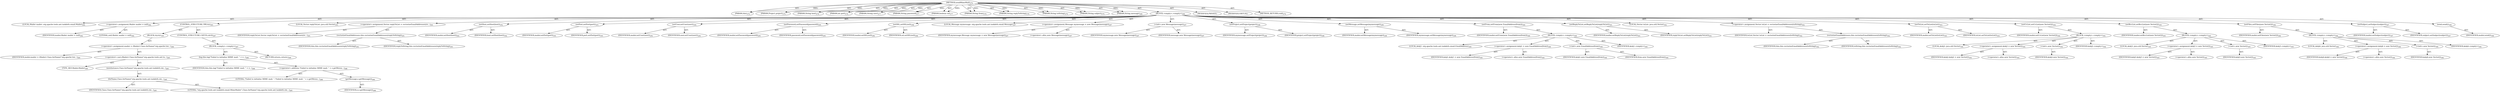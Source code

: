 digraph "sendMimeMail" {  
"111669149700" [label = <(METHOD,sendMimeMail)<SUB>276</SUB>> ]
"115964116993" [label = <(PARAM,this)<SUB>276</SUB>> ]
"115964117009" [label = <(PARAM,Project project)<SUB>276</SUB>> ]
"115964117010" [label = <(PARAM,String host)<SUB>276</SUB>> ]
"115964117011" [label = <(PARAM,int port)<SUB>276</SUB>> ]
"115964117012" [label = <(PARAM,String user)<SUB>277</SUB>> ]
"115964117013" [label = <(PARAM,String password)<SUB>277</SUB>> ]
"115964117014" [label = <(PARAM,boolean ssl)<SUB>277</SUB>> ]
"115964117015" [label = <(PARAM,String from)<SUB>278</SUB>> ]
"115964117016" [label = <(PARAM,String replyToString)<SUB>278</SUB>> ]
"115964117017" [label = <(PARAM,String toString)<SUB>279</SUB>> ]
"115964117018" [label = <(PARAM,String subject)<SUB>279</SUB>> ]
"115964117019" [label = <(PARAM,String message)<SUB>280</SUB>> ]
"25769803799" [label = <(BLOCK,&lt;empty&gt;,&lt;empty&gt;)<SUB>280</SUB>> ]
"94489280539" [label = <(LOCAL,Mailer mailer: org.apache.tools.ant.taskdefs.email.Mailer)<SUB>282</SUB>> ]
"30064771194" [label = <(&lt;operator&gt;.assignment,Mailer mailer = null)<SUB>282</SUB>> ]
"68719476885" [label = <(IDENTIFIER,mailer,Mailer mailer = null)<SUB>282</SUB>> ]
"90194313258" [label = <(LITERAL,null,Mailer mailer = null)<SUB>282</SUB>> ]
"47244640274" [label = <(CONTROL_STRUCTURE,TRY,try)<SUB>283</SUB>> ]
"25769803800" [label = <(BLOCK,try,try)<SUB>283</SUB>> ]
"30064771195" [label = <(&lt;operator&gt;.assignment,mailer = (Mailer) Class.forName(&quot;org.apache.too...)<SUB>284</SUB>> ]
"68719476886" [label = <(IDENTIFIER,mailer,mailer = (Mailer) Class.forName(&quot;org.apache.too...)<SUB>284</SUB>> ]
"30064771196" [label = <(&lt;operator&gt;.cast,(Mailer) Class.forName(&quot;org.apache.tools.ant.ta...)<SUB>285</SUB>> ]
"180388626435" [label = <(TYPE_REF,Mailer,Mailer)<SUB>285</SUB>> ]
"30064771197" [label = <(newInstance,Class.forName(&quot;org.apache.tools.ant.taskdefs.em...)<SUB>285</SUB>> ]
"30064771198" [label = <(forName,Class.forName(&quot;org.apache.tools.ant.taskdefs.em...)<SUB>285</SUB>> ]
"68719476887" [label = <(IDENTIFIER,Class,Class.forName(&quot;org.apache.tools.ant.taskdefs.em...)<SUB>285</SUB>> ]
"90194313259" [label = <(LITERAL,&quot;org.apache.tools.ant.taskdefs.email.MimeMailer&quot;,Class.forName(&quot;org.apache.tools.ant.taskdefs.em...)<SUB>285</SUB>> ]
"47244640275" [label = <(CONTROL_STRUCTURE,CATCH,catch)<SUB>287</SUB>> ]
"25769803801" [label = <(BLOCK,&lt;empty&gt;,&lt;empty&gt;)<SUB>287</SUB>> ]
"30064771199" [label = <(log,this.log(&quot;Failed to initialise MIME mail: &quot; + e...)<SUB>288</SUB>> ]
"68719476748" [label = <(IDENTIFIER,this,this.log(&quot;Failed to initialise MIME mail: &quot; + e...)<SUB>288</SUB>> ]
"30064771200" [label = <(&lt;operator&gt;.addition,&quot;Failed to initialise MIME mail: &quot; + e.getMessa...)<SUB>288</SUB>> ]
"90194313260" [label = <(LITERAL,&quot;Failed to initialise MIME mail: &quot;,&quot;Failed to initialise MIME mail: &quot; + e.getMessa...)<SUB>288</SUB>> ]
"30064771201" [label = <(getMessage,e.getMessage())<SUB>288</SUB>> ]
"68719476888" [label = <(IDENTIFIER,e,e.getMessage())<SUB>288</SUB>> ]
"146028888066" [label = <(RETURN,return;,return;)<SUB>289</SUB>> ]
"94489280540" [label = <(LOCAL,Vector replyToList: java.util.Vector)<SUB>291</SUB>> ]
"30064771202" [label = <(&lt;operator&gt;.assignment,Vector replyToList = vectorizeEmailAddresses(re...)<SUB>291</SUB>> ]
"68719476889" [label = <(IDENTIFIER,replyToList,Vector replyToList = vectorizeEmailAddresses(re...)<SUB>291</SUB>> ]
"30064771203" [label = <(vectorizeEmailAddresses,this.vectorizeEmailAddresses(replyToString))<SUB>291</SUB>> ]
"68719476749" [label = <(IDENTIFIER,this,this.vectorizeEmailAddresses(replyToString))<SUB>291</SUB>> ]
"68719476890" [label = <(IDENTIFIER,replyToString,this.vectorizeEmailAddresses(replyToString))<SUB>291</SUB>> ]
"30064771204" [label = <(setHost,setHost(host))<SUB>292</SUB>> ]
"68719476891" [label = <(IDENTIFIER,mailer,setHost(host))<SUB>292</SUB>> ]
"68719476892" [label = <(IDENTIFIER,host,setHost(host))<SUB>292</SUB>> ]
"30064771205" [label = <(setPort,setPort(port))<SUB>293</SUB>> ]
"68719476893" [label = <(IDENTIFIER,mailer,setPort(port))<SUB>293</SUB>> ]
"68719476894" [label = <(IDENTIFIER,port,setPort(port))<SUB>293</SUB>> ]
"30064771206" [label = <(setUser,setUser(user))<SUB>294</SUB>> ]
"68719476895" [label = <(IDENTIFIER,mailer,setUser(user))<SUB>294</SUB>> ]
"68719476896" [label = <(IDENTIFIER,user,setUser(user))<SUB>294</SUB>> ]
"30064771207" [label = <(setPassword,setPassword(password))<SUB>295</SUB>> ]
"68719476897" [label = <(IDENTIFIER,mailer,setPassword(password))<SUB>295</SUB>> ]
"68719476898" [label = <(IDENTIFIER,password,setPassword(password))<SUB>295</SUB>> ]
"30064771208" [label = <(setSSL,setSSL(ssl))<SUB>296</SUB>> ]
"68719476899" [label = <(IDENTIFIER,mailer,setSSL(ssl))<SUB>296</SUB>> ]
"68719476900" [label = <(IDENTIFIER,ssl,setSSL(ssl))<SUB>296</SUB>> ]
"94489280541" [label = <(LOCAL,Message mymessage: org.apache.tools.ant.taskdefs.email.Message)<SUB>297</SUB>> ]
"30064771209" [label = <(&lt;operator&gt;.assignment,Message mymessage = new Message(message))<SUB>297</SUB>> ]
"68719476901" [label = <(IDENTIFIER,mymessage,Message mymessage = new Message(message))<SUB>297</SUB>> ]
"30064771210" [label = <(&lt;operator&gt;.alloc,new Message(message))<SUB>297</SUB>> ]
"30064771211" [label = <(&lt;init&gt;,new Message(message))<SUB>297</SUB>> ]
"68719476902" [label = <(IDENTIFIER,mymessage,new Message(message))<SUB>297</SUB>> ]
"68719476903" [label = <(IDENTIFIER,message,new Message(message))<SUB>297</SUB>> ]
"30064771212" [label = <(setProject,setProject(project))<SUB>298</SUB>> ]
"68719476904" [label = <(IDENTIFIER,mymessage,setProject(project))<SUB>298</SUB>> ]
"68719476905" [label = <(IDENTIFIER,project,setProject(project))<SUB>298</SUB>> ]
"30064771213" [label = <(setMessage,setMessage(mymessage))<SUB>299</SUB>> ]
"68719476906" [label = <(IDENTIFIER,mailer,setMessage(mymessage))<SUB>299</SUB>> ]
"68719476907" [label = <(IDENTIFIER,mymessage,setMessage(mymessage))<SUB>299</SUB>> ]
"30064771214" [label = <(setFrom,setFrom(new EmailAddress(from)))<SUB>300</SUB>> ]
"68719476908" [label = <(IDENTIFIER,mailer,setFrom(new EmailAddress(from)))<SUB>300</SUB>> ]
"25769803802" [label = <(BLOCK,&lt;empty&gt;,&lt;empty&gt;)<SUB>300</SUB>> ]
"94489280542" [label = <(LOCAL,$obj1: org.apache.tools.ant.taskdefs.email.EmailAddress)<SUB>300</SUB>> ]
"30064771215" [label = <(&lt;operator&gt;.assignment,$obj1 = new EmailAddress(from))<SUB>300</SUB>> ]
"68719476909" [label = <(IDENTIFIER,$obj1,$obj1 = new EmailAddress(from))<SUB>300</SUB>> ]
"30064771216" [label = <(&lt;operator&gt;.alloc,new EmailAddress(from))<SUB>300</SUB>> ]
"30064771217" [label = <(&lt;init&gt;,new EmailAddress(from))<SUB>300</SUB>> ]
"68719476910" [label = <(IDENTIFIER,$obj1,new EmailAddress(from))<SUB>300</SUB>> ]
"68719476911" [label = <(IDENTIFIER,from,new EmailAddress(from))<SUB>300</SUB>> ]
"68719476912" [label = <(IDENTIFIER,$obj1,&lt;empty&gt;)<SUB>300</SUB>> ]
"30064771218" [label = <(setReplyToList,setReplyToList(replyToList))<SUB>301</SUB>> ]
"68719476913" [label = <(IDENTIFIER,mailer,setReplyToList(replyToList))<SUB>301</SUB>> ]
"68719476914" [label = <(IDENTIFIER,replyToList,setReplyToList(replyToList))<SUB>301</SUB>> ]
"94489280543" [label = <(LOCAL,Vector toList: java.util.Vector)<SUB>302</SUB>> ]
"30064771219" [label = <(&lt;operator&gt;.assignment,Vector toList = vectorizeEmailAddresses(toString))<SUB>302</SUB>> ]
"68719476915" [label = <(IDENTIFIER,toList,Vector toList = vectorizeEmailAddresses(toString))<SUB>302</SUB>> ]
"30064771220" [label = <(vectorizeEmailAddresses,this.vectorizeEmailAddresses(toString))<SUB>302</SUB>> ]
"68719476750" [label = <(IDENTIFIER,this,this.vectorizeEmailAddresses(toString))<SUB>302</SUB>> ]
"68719476916" [label = <(IDENTIFIER,toString,this.vectorizeEmailAddresses(toString))<SUB>302</SUB>> ]
"30064771221" [label = <(setToList,setToList(toList))<SUB>303</SUB>> ]
"68719476917" [label = <(IDENTIFIER,mailer,setToList(toList))<SUB>303</SUB>> ]
"68719476918" [label = <(IDENTIFIER,toList,setToList(toList))<SUB>303</SUB>> ]
"30064771222" [label = <(setCcList,setCcList(new Vector()))<SUB>304</SUB>> ]
"68719476919" [label = <(IDENTIFIER,mailer,setCcList(new Vector()))<SUB>304</SUB>> ]
"25769803803" [label = <(BLOCK,&lt;empty&gt;,&lt;empty&gt;)<SUB>304</SUB>> ]
"94489280544" [label = <(LOCAL,$obj2: java.util.Vector)<SUB>304</SUB>> ]
"30064771223" [label = <(&lt;operator&gt;.assignment,$obj2 = new Vector())<SUB>304</SUB>> ]
"68719476920" [label = <(IDENTIFIER,$obj2,$obj2 = new Vector())<SUB>304</SUB>> ]
"30064771224" [label = <(&lt;operator&gt;.alloc,new Vector())<SUB>304</SUB>> ]
"30064771225" [label = <(&lt;init&gt;,new Vector())<SUB>304</SUB>> ]
"68719476921" [label = <(IDENTIFIER,$obj2,new Vector())<SUB>304</SUB>> ]
"68719476922" [label = <(IDENTIFIER,$obj2,&lt;empty&gt;)<SUB>304</SUB>> ]
"30064771226" [label = <(setBccList,setBccList(new Vector()))<SUB>305</SUB>> ]
"68719476923" [label = <(IDENTIFIER,mailer,setBccList(new Vector()))<SUB>305</SUB>> ]
"25769803804" [label = <(BLOCK,&lt;empty&gt;,&lt;empty&gt;)<SUB>305</SUB>> ]
"94489280545" [label = <(LOCAL,$obj3: java.util.Vector)<SUB>305</SUB>> ]
"30064771227" [label = <(&lt;operator&gt;.assignment,$obj3 = new Vector())<SUB>305</SUB>> ]
"68719476924" [label = <(IDENTIFIER,$obj3,$obj3 = new Vector())<SUB>305</SUB>> ]
"30064771228" [label = <(&lt;operator&gt;.alloc,new Vector())<SUB>305</SUB>> ]
"30064771229" [label = <(&lt;init&gt;,new Vector())<SUB>305</SUB>> ]
"68719476925" [label = <(IDENTIFIER,$obj3,new Vector())<SUB>305</SUB>> ]
"68719476926" [label = <(IDENTIFIER,$obj3,&lt;empty&gt;)<SUB>305</SUB>> ]
"30064771230" [label = <(setFiles,setFiles(new Vector()))<SUB>306</SUB>> ]
"68719476927" [label = <(IDENTIFIER,mailer,setFiles(new Vector()))<SUB>306</SUB>> ]
"25769803805" [label = <(BLOCK,&lt;empty&gt;,&lt;empty&gt;)<SUB>306</SUB>> ]
"94489280546" [label = <(LOCAL,$obj4: java.util.Vector)<SUB>306</SUB>> ]
"30064771231" [label = <(&lt;operator&gt;.assignment,$obj4 = new Vector())<SUB>306</SUB>> ]
"68719476928" [label = <(IDENTIFIER,$obj4,$obj4 = new Vector())<SUB>306</SUB>> ]
"30064771232" [label = <(&lt;operator&gt;.alloc,new Vector())<SUB>306</SUB>> ]
"30064771233" [label = <(&lt;init&gt;,new Vector())<SUB>306</SUB>> ]
"68719476929" [label = <(IDENTIFIER,$obj4,new Vector())<SUB>306</SUB>> ]
"68719476930" [label = <(IDENTIFIER,$obj4,&lt;empty&gt;)<SUB>306</SUB>> ]
"30064771234" [label = <(setSubject,setSubject(subject))<SUB>307</SUB>> ]
"68719476931" [label = <(IDENTIFIER,mailer,setSubject(subject))<SUB>307</SUB>> ]
"68719476932" [label = <(IDENTIFIER,subject,setSubject(subject))<SUB>307</SUB>> ]
"30064771235" [label = <(send,send())<SUB>308</SUB>> ]
"68719476933" [label = <(IDENTIFIER,mailer,send())<SUB>308</SUB>> ]
"133143986185" [label = <(MODIFIER,PRIVATE)> ]
"133143986186" [label = <(MODIFIER,VIRTUAL)> ]
"128849018884" [label = <(METHOD_RETURN,void)<SUB>276</SUB>> ]
  "111669149700" -> "115964116993"  [ label = "AST: "] 
  "111669149700" -> "115964117009"  [ label = "AST: "] 
  "111669149700" -> "115964117010"  [ label = "AST: "] 
  "111669149700" -> "115964117011"  [ label = "AST: "] 
  "111669149700" -> "115964117012"  [ label = "AST: "] 
  "111669149700" -> "115964117013"  [ label = "AST: "] 
  "111669149700" -> "115964117014"  [ label = "AST: "] 
  "111669149700" -> "115964117015"  [ label = "AST: "] 
  "111669149700" -> "115964117016"  [ label = "AST: "] 
  "111669149700" -> "115964117017"  [ label = "AST: "] 
  "111669149700" -> "115964117018"  [ label = "AST: "] 
  "111669149700" -> "115964117019"  [ label = "AST: "] 
  "111669149700" -> "25769803799"  [ label = "AST: "] 
  "111669149700" -> "133143986185"  [ label = "AST: "] 
  "111669149700" -> "133143986186"  [ label = "AST: "] 
  "111669149700" -> "128849018884"  [ label = "AST: "] 
  "25769803799" -> "94489280539"  [ label = "AST: "] 
  "25769803799" -> "30064771194"  [ label = "AST: "] 
  "25769803799" -> "47244640274"  [ label = "AST: "] 
  "25769803799" -> "94489280540"  [ label = "AST: "] 
  "25769803799" -> "30064771202"  [ label = "AST: "] 
  "25769803799" -> "30064771204"  [ label = "AST: "] 
  "25769803799" -> "30064771205"  [ label = "AST: "] 
  "25769803799" -> "30064771206"  [ label = "AST: "] 
  "25769803799" -> "30064771207"  [ label = "AST: "] 
  "25769803799" -> "30064771208"  [ label = "AST: "] 
  "25769803799" -> "94489280541"  [ label = "AST: "] 
  "25769803799" -> "30064771209"  [ label = "AST: "] 
  "25769803799" -> "30064771211"  [ label = "AST: "] 
  "25769803799" -> "30064771212"  [ label = "AST: "] 
  "25769803799" -> "30064771213"  [ label = "AST: "] 
  "25769803799" -> "30064771214"  [ label = "AST: "] 
  "25769803799" -> "30064771218"  [ label = "AST: "] 
  "25769803799" -> "94489280543"  [ label = "AST: "] 
  "25769803799" -> "30064771219"  [ label = "AST: "] 
  "25769803799" -> "30064771221"  [ label = "AST: "] 
  "25769803799" -> "30064771222"  [ label = "AST: "] 
  "25769803799" -> "30064771226"  [ label = "AST: "] 
  "25769803799" -> "30064771230"  [ label = "AST: "] 
  "25769803799" -> "30064771234"  [ label = "AST: "] 
  "25769803799" -> "30064771235"  [ label = "AST: "] 
  "30064771194" -> "68719476885"  [ label = "AST: "] 
  "30064771194" -> "90194313258"  [ label = "AST: "] 
  "47244640274" -> "25769803800"  [ label = "AST: "] 
  "47244640274" -> "47244640275"  [ label = "AST: "] 
  "25769803800" -> "30064771195"  [ label = "AST: "] 
  "30064771195" -> "68719476886"  [ label = "AST: "] 
  "30064771195" -> "30064771196"  [ label = "AST: "] 
  "30064771196" -> "180388626435"  [ label = "AST: "] 
  "30064771196" -> "30064771197"  [ label = "AST: "] 
  "30064771197" -> "30064771198"  [ label = "AST: "] 
  "30064771198" -> "68719476887"  [ label = "AST: "] 
  "30064771198" -> "90194313259"  [ label = "AST: "] 
  "47244640275" -> "25769803801"  [ label = "AST: "] 
  "25769803801" -> "30064771199"  [ label = "AST: "] 
  "25769803801" -> "146028888066"  [ label = "AST: "] 
  "30064771199" -> "68719476748"  [ label = "AST: "] 
  "30064771199" -> "30064771200"  [ label = "AST: "] 
  "30064771200" -> "90194313260"  [ label = "AST: "] 
  "30064771200" -> "30064771201"  [ label = "AST: "] 
  "30064771201" -> "68719476888"  [ label = "AST: "] 
  "30064771202" -> "68719476889"  [ label = "AST: "] 
  "30064771202" -> "30064771203"  [ label = "AST: "] 
  "30064771203" -> "68719476749"  [ label = "AST: "] 
  "30064771203" -> "68719476890"  [ label = "AST: "] 
  "30064771204" -> "68719476891"  [ label = "AST: "] 
  "30064771204" -> "68719476892"  [ label = "AST: "] 
  "30064771205" -> "68719476893"  [ label = "AST: "] 
  "30064771205" -> "68719476894"  [ label = "AST: "] 
  "30064771206" -> "68719476895"  [ label = "AST: "] 
  "30064771206" -> "68719476896"  [ label = "AST: "] 
  "30064771207" -> "68719476897"  [ label = "AST: "] 
  "30064771207" -> "68719476898"  [ label = "AST: "] 
  "30064771208" -> "68719476899"  [ label = "AST: "] 
  "30064771208" -> "68719476900"  [ label = "AST: "] 
  "30064771209" -> "68719476901"  [ label = "AST: "] 
  "30064771209" -> "30064771210"  [ label = "AST: "] 
  "30064771211" -> "68719476902"  [ label = "AST: "] 
  "30064771211" -> "68719476903"  [ label = "AST: "] 
  "30064771212" -> "68719476904"  [ label = "AST: "] 
  "30064771212" -> "68719476905"  [ label = "AST: "] 
  "30064771213" -> "68719476906"  [ label = "AST: "] 
  "30064771213" -> "68719476907"  [ label = "AST: "] 
  "30064771214" -> "68719476908"  [ label = "AST: "] 
  "30064771214" -> "25769803802"  [ label = "AST: "] 
  "25769803802" -> "94489280542"  [ label = "AST: "] 
  "25769803802" -> "30064771215"  [ label = "AST: "] 
  "25769803802" -> "30064771217"  [ label = "AST: "] 
  "25769803802" -> "68719476912"  [ label = "AST: "] 
  "30064771215" -> "68719476909"  [ label = "AST: "] 
  "30064771215" -> "30064771216"  [ label = "AST: "] 
  "30064771217" -> "68719476910"  [ label = "AST: "] 
  "30064771217" -> "68719476911"  [ label = "AST: "] 
  "30064771218" -> "68719476913"  [ label = "AST: "] 
  "30064771218" -> "68719476914"  [ label = "AST: "] 
  "30064771219" -> "68719476915"  [ label = "AST: "] 
  "30064771219" -> "30064771220"  [ label = "AST: "] 
  "30064771220" -> "68719476750"  [ label = "AST: "] 
  "30064771220" -> "68719476916"  [ label = "AST: "] 
  "30064771221" -> "68719476917"  [ label = "AST: "] 
  "30064771221" -> "68719476918"  [ label = "AST: "] 
  "30064771222" -> "68719476919"  [ label = "AST: "] 
  "30064771222" -> "25769803803"  [ label = "AST: "] 
  "25769803803" -> "94489280544"  [ label = "AST: "] 
  "25769803803" -> "30064771223"  [ label = "AST: "] 
  "25769803803" -> "30064771225"  [ label = "AST: "] 
  "25769803803" -> "68719476922"  [ label = "AST: "] 
  "30064771223" -> "68719476920"  [ label = "AST: "] 
  "30064771223" -> "30064771224"  [ label = "AST: "] 
  "30064771225" -> "68719476921"  [ label = "AST: "] 
  "30064771226" -> "68719476923"  [ label = "AST: "] 
  "30064771226" -> "25769803804"  [ label = "AST: "] 
  "25769803804" -> "94489280545"  [ label = "AST: "] 
  "25769803804" -> "30064771227"  [ label = "AST: "] 
  "25769803804" -> "30064771229"  [ label = "AST: "] 
  "25769803804" -> "68719476926"  [ label = "AST: "] 
  "30064771227" -> "68719476924"  [ label = "AST: "] 
  "30064771227" -> "30064771228"  [ label = "AST: "] 
  "30064771229" -> "68719476925"  [ label = "AST: "] 
  "30064771230" -> "68719476927"  [ label = "AST: "] 
  "30064771230" -> "25769803805"  [ label = "AST: "] 
  "25769803805" -> "94489280546"  [ label = "AST: "] 
  "25769803805" -> "30064771231"  [ label = "AST: "] 
  "25769803805" -> "30064771233"  [ label = "AST: "] 
  "25769803805" -> "68719476930"  [ label = "AST: "] 
  "30064771231" -> "68719476928"  [ label = "AST: "] 
  "30064771231" -> "30064771232"  [ label = "AST: "] 
  "30064771233" -> "68719476929"  [ label = "AST: "] 
  "30064771234" -> "68719476931"  [ label = "AST: "] 
  "30064771234" -> "68719476932"  [ label = "AST: "] 
  "30064771235" -> "68719476933"  [ label = "AST: "] 
  "111669149700" -> "115964116993"  [ label = "DDG: "] 
  "111669149700" -> "115964117009"  [ label = "DDG: "] 
  "111669149700" -> "115964117010"  [ label = "DDG: "] 
  "111669149700" -> "115964117011"  [ label = "DDG: "] 
  "111669149700" -> "115964117012"  [ label = "DDG: "] 
  "111669149700" -> "115964117013"  [ label = "DDG: "] 
  "111669149700" -> "115964117014"  [ label = "DDG: "] 
  "111669149700" -> "115964117015"  [ label = "DDG: "] 
  "111669149700" -> "115964117016"  [ label = "DDG: "] 
  "111669149700" -> "115964117017"  [ label = "DDG: "] 
  "111669149700" -> "115964117018"  [ label = "DDG: "] 
  "111669149700" -> "115964117019"  [ label = "DDG: "] 
}
